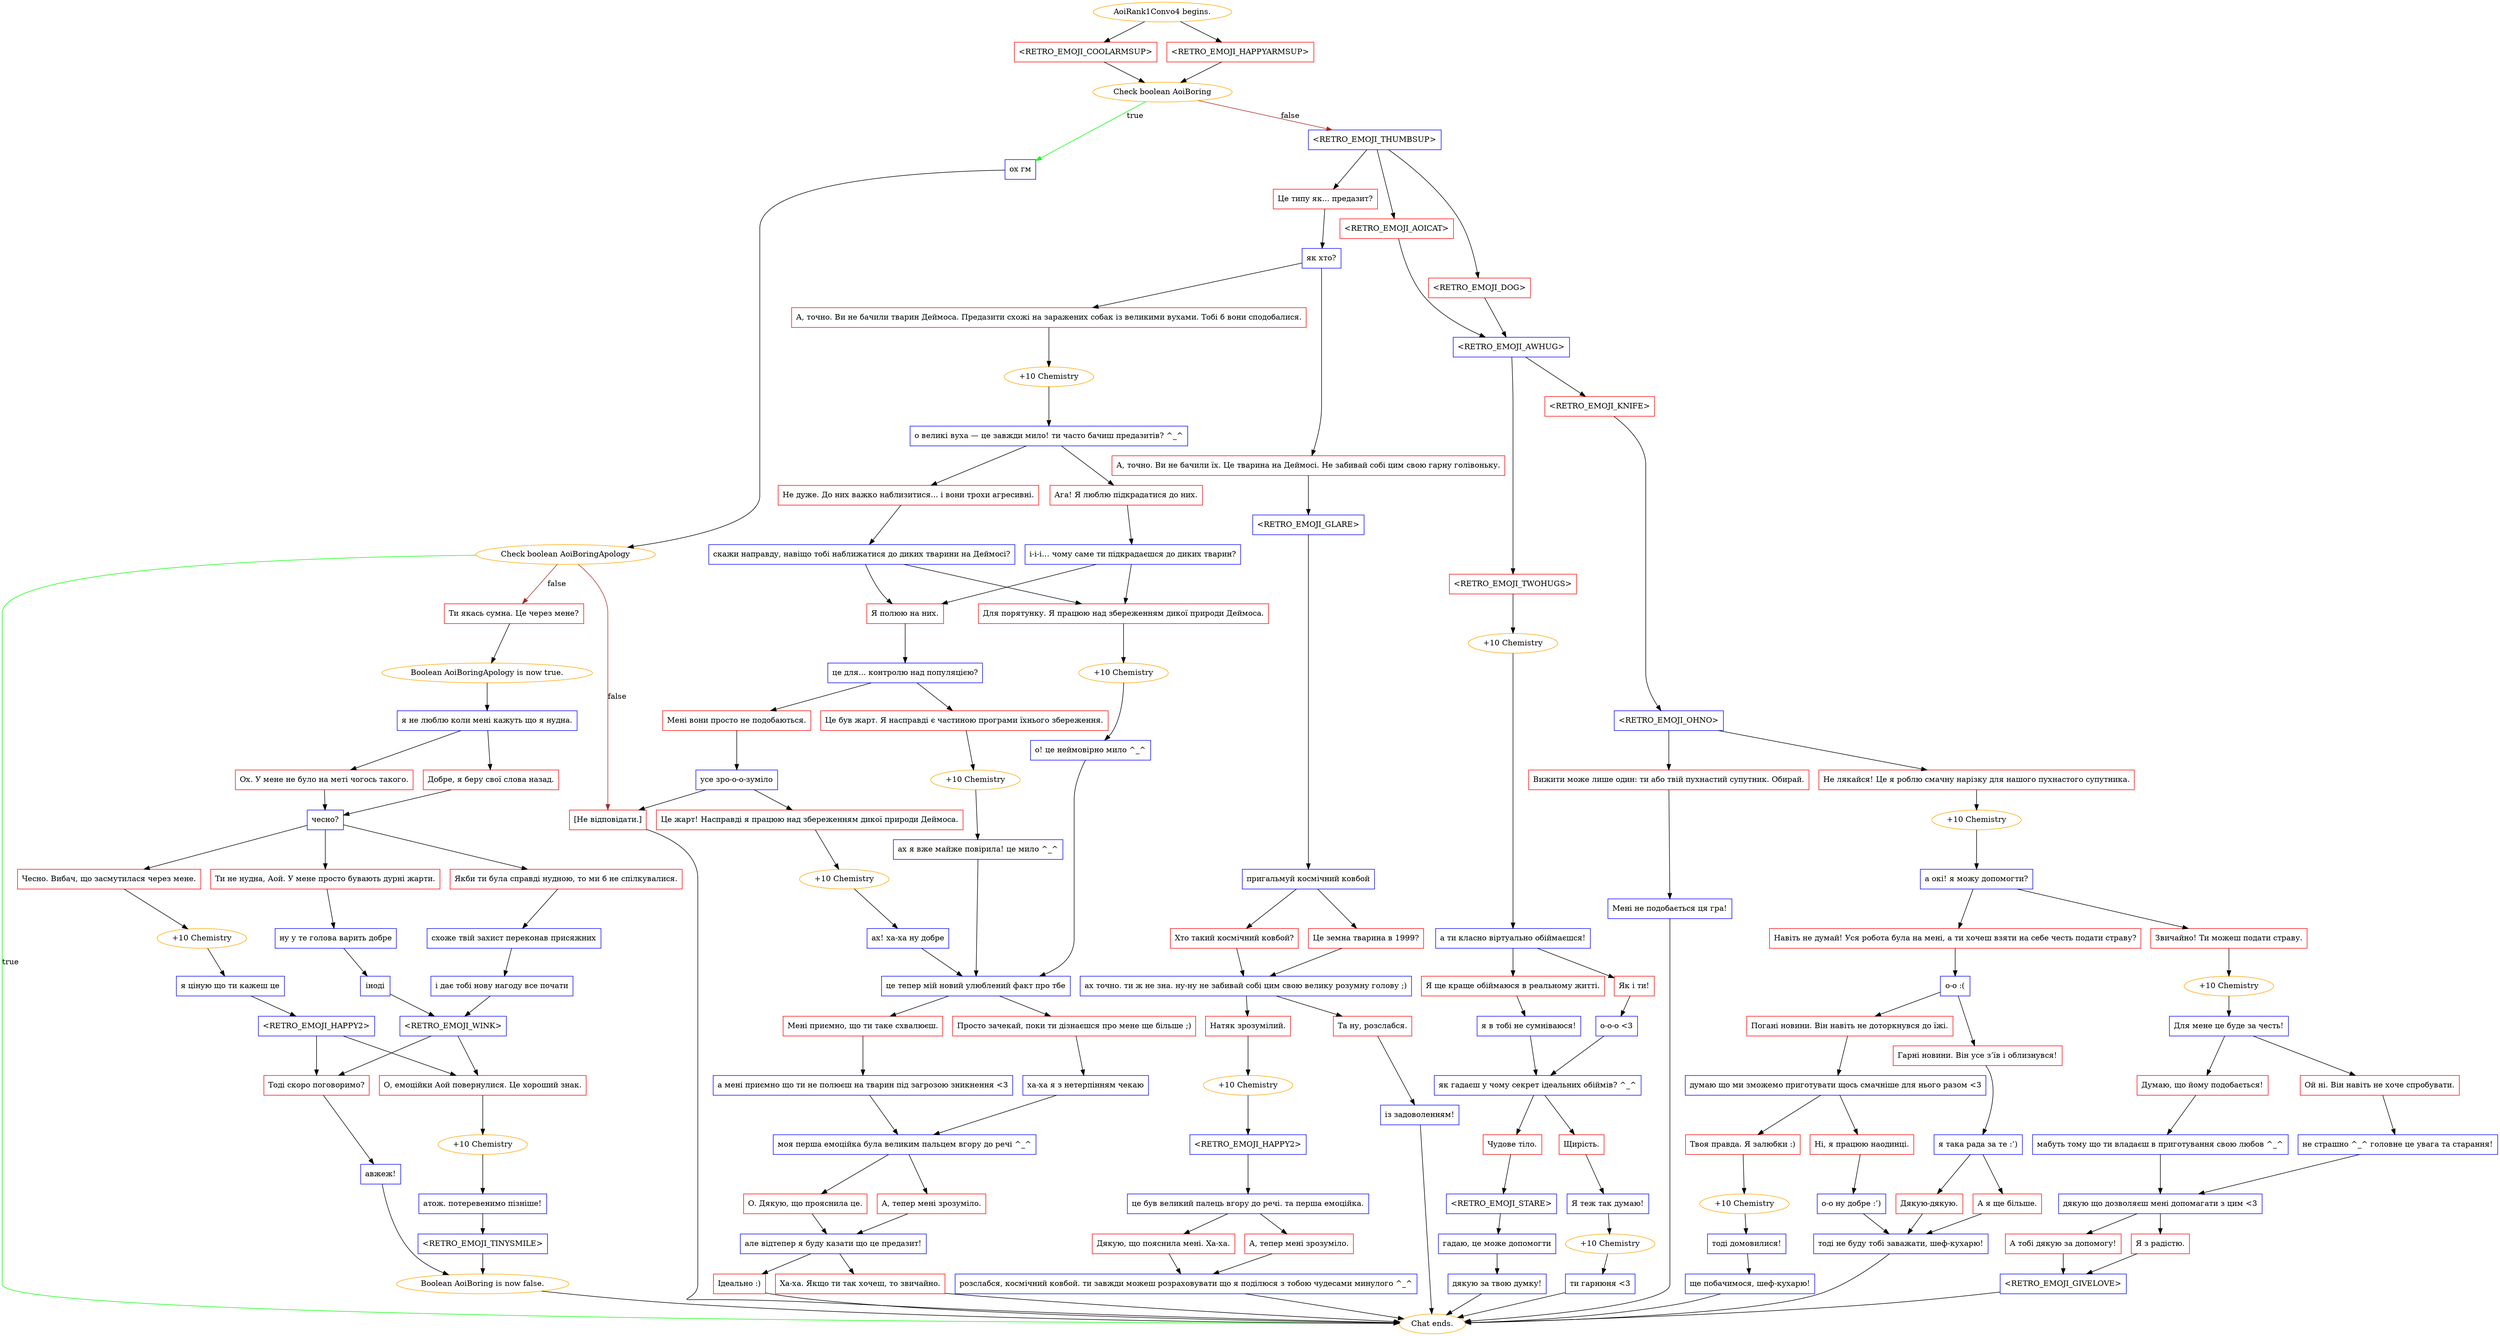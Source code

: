 digraph {
	"AoiRank1Convo4 begins." [color=orange];
		"AoiRank1Convo4 begins." -> j1116239077;
		"AoiRank1Convo4 begins." -> j1334370019;
	j1116239077 [label="<RETRO_EMOJI_COOLARMSUP>",shape=box,color=red];
		j1116239077 -> j3502165041;
	j1334370019 [label="<RETRO_EMOJI_HAPPYARMSUP>",shape=box,color=red];
		j1334370019 -> j3502165041;
	j3502165041 [label="Check boolean AoiBoring",color=orange];
		j3502165041 -> j3144479386 [label=true,color=green];
		j3502165041 -> j3765989599 [label=false,color=brown];
	j3144479386 [label="ох гм",shape=box,color=blue];
		j3144479386 -> j4267925097;
	j3765989599 [label="<RETRO_EMOJI_THUMBSUP>",shape=box,color=blue];
		j3765989599 -> j1710460468;
		j3765989599 -> j3577242513;
		j3765989599 -> j2643560838;
	j4267925097 [label="Check boolean AoiBoringApology",color=orange];
		j4267925097 -> "Chat ends." [label=true,color=green];
		j4267925097 -> j1236516931 [label=false,color=brown];
		j4267925097 -> j3548116585 [label=false,color=brown];
	j1710460468 [label="Це типу як... предазит?",shape=box,color=red];
		j1710460468 -> j2612057703;
	j3577242513 [label="<RETRO_EMOJI_AOICAT>",shape=box,color=red];
		j3577242513 -> j442971118;
	j2643560838 [label="<RETRO_EMOJI_DOG>",shape=box,color=red];
		j2643560838 -> j442971118;
	"Chat ends." [color=orange];
	j1236516931 [label="Ти якась сумна. Це через мене?",shape=box,color=red];
		j1236516931 -> j2599967404;
	j3548116585 [label="[Не відповідати.]",shape=box,color=red];
		j3548116585 -> "Chat ends.";
	j2612057703 [label="як хто?",shape=box,color=blue];
		j2612057703 -> j1661142180;
		j2612057703 -> j1513991789;
	j442971118 [label="<RETRO_EMOJI_AWHUG>",shape=box,color=blue];
		j442971118 -> j3113305380;
		j442971118 -> j565201493;
	j2599967404 [label="Boolean AoiBoringApology is now true.",color=orange];
		j2599967404 -> j4024454823;
	j1661142180 [label="А, точно. Ви не бачили тварин Деймоса. Предазити схожі на заражених собак із великими вухами. Тобі б вони сподобалися.",shape=box,color=red];
		j1661142180 -> j1054863839;
	j1513991789 [label="А, точно. Ви не бачили їх. Це тварина на Деймосі. Не забивай собі цим свою гарну голівоньку.",shape=box,color=red];
		j1513991789 -> j2841487379;
	j3113305380 [label="<RETRO_EMOJI_TWOHUGS>",shape=box,color=red];
		j3113305380 -> j29177672;
	j565201493 [label="<RETRO_EMOJI_KNIFE>",shape=box,color=red];
		j565201493 -> j1895744563;
	j4024454823 [label="я не люблю коли мені кажуть що я нудна.",shape=box,color=blue];
		j4024454823 -> j3288835090;
		j4024454823 -> j2469571086;
	j1054863839 [label="+10 Chemistry",color=orange];
		j1054863839 -> j745575271;
	j2841487379 [label="<RETRO_EMOJI_GLARE>",shape=box,color=blue];
		j2841487379 -> j4075882649;
	j29177672 [label="+10 Chemistry",color=orange];
		j29177672 -> j1175408614;
	j1895744563 [label="<RETRO_EMOJI_OHNO>",shape=box,color=blue];
		j1895744563 -> j585041546;
		j1895744563 -> j3125459424;
	j3288835090 [label="Ох. У мене не було на меті чогось такого.",shape=box,color=red];
		j3288835090 -> j2286389866;
	j2469571086 [label="Добре, я беру свої слова назад.",shape=box,color=red];
		j2469571086 -> j2286389866;
	j745575271 [label="о великі вуха — це завжди мило! ти часто бачиш предазитів? ^_^",shape=box,color=blue];
		j745575271 -> j1735591138;
		j745575271 -> j2210357956;
	j4075882649 [label="пригальмуй космічний ковбой",shape=box,color=blue];
		j4075882649 -> j2760593210;
		j4075882649 -> j216086997;
	j1175408614 [label="а ти класно віртуально обіймаєшся!",shape=box,color=blue];
		j1175408614 -> j3255633002;
		j1175408614 -> j190887991;
	j585041546 [label="Вижити може лише один: ти або твій пухнастий супутник. Обирай.",shape=box,color=red];
		j585041546 -> j3094449034;
	j3125459424 [label="Не лякайся! Це я роблю смачну нарізку для нашого пухнастого супутника.",shape=box,color=red];
		j3125459424 -> j3311482446;
	j2286389866 [label="чесно?",shape=box,color=blue];
		j2286389866 -> j2402244077;
		j2286389866 -> j3684429375;
		j2286389866 -> j4059144709;
	j1735591138 [label="Не дуже. До них важко наблизитися... і вони трохи агресивні.",shape=box,color=red];
		j1735591138 -> j2587575216;
	j2210357956 [label="Ага! Я люблю підкрадатися до них.",shape=box,color=red];
		j2210357956 -> j3362808456;
	j2760593210 [label="Хто такий космічний ковбой?",shape=box,color=red];
		j2760593210 -> j2348442622;
	j216086997 [label="Це земна тварина в 1999?",shape=box,color=red];
		j216086997 -> j2348442622;
	j3255633002 [label="Я ще краще обіймаюся в реальному житті.",shape=box,color=red];
		j3255633002 -> j937014242;
	j190887991 [label="Як і ти!",shape=box,color=red];
		j190887991 -> j4035967466;
	j3094449034 [label="Мені не подобається ця гра!",shape=box,color=blue];
		j3094449034 -> "Chat ends.";
	j3311482446 [label="+10 Chemistry",color=orange];
		j3311482446 -> j2603238549;
	j2402244077 [label="Чесно. Вибач, що засмутилася через мене.",shape=box,color=red];
		j2402244077 -> j1149220098;
	j3684429375 [label="Ти не нудна, Аой. У мене просто бувають дурні жарти.",shape=box,color=red];
		j3684429375 -> j1935859893;
	j4059144709 [label="Якби ти була справді нудною, то ми б не спілкувалися.",shape=box,color=red];
		j4059144709 -> j1565407619;
	j2587575216 [label="cкажи направду, навіщо тобі наближатися до диких тварини на Деймосі?",shape=box,color=blue];
		j2587575216 -> j714604846;
		j2587575216 -> j4074770671;
	j3362808456 [label="і-і-і… чому саме ти підкрадаєшся до диких тварин?",shape=box,color=blue];
		j3362808456 -> j714604846;
		j3362808456 -> j4074770671;
	j2348442622 [label="ах точно. ти ж не зна. ну-ну не забивай собі цим свою велику розумну голову ;)",shape=box,color=blue];
		j2348442622 -> j4013079198;
		j2348442622 -> j1911725439;
	j937014242 [label="я в тобі не сумніваюся!",shape=box,color=blue];
		j937014242 -> j71636;
	j4035967466 [label="o-o-o <3",shape=box,color=blue];
		j4035967466 -> j71636;
	j2603238549 [label="а окі! я можу допомогти?",shape=box,color=blue];
		j2603238549 -> j2418308571;
		j2603238549 -> j3433941502;
	j1149220098 [label="+10 Chemistry",color=orange];
		j1149220098 -> j2634354493;
	j1935859893 [label="ну у те голова варить добре",shape=box,color=blue];
		j1935859893 -> j3625331397;
	j1565407619 [label="схоже твій захист переконав присяжних",shape=box,color=blue];
		j1565407619 -> j1561596892;
	j714604846 [label="Я полюю на них.",shape=box,color=red];
		j714604846 -> j1488941189;
	j4074770671 [label="Для порятунку. Я працюю над збереженням дикої природи Деймоса.",shape=box,color=red];
		j4074770671 -> j3888137020;
	j4013079198 [label="Натяк зрозумілий.",shape=box,color=red];
		j4013079198 -> j1012413041;
	j1911725439 [label="Та ну, розслабся.",shape=box,color=red];
		j1911725439 -> j3830012122;
	j71636 [label="як гадаєш у чому секрет ідеальних обіймів? ^_^",shape=box,color=blue];
		j71636 -> j3112975439;
		j71636 -> j2874981071;
	j2418308571 [label="Навіть не думай! Уся робота була на мені, а ти хочеш взяти на себе честь подати страву?",shape=box,color=red];
		j2418308571 -> j1865537109;
	j3433941502 [label="Звичайно! Ти можеш подати страву.",shape=box,color=red];
		j3433941502 -> j2823809693;
	j2634354493 [label="я ціную що ти кажеш це",shape=box,color=blue];
		j2634354493 -> j1572157123;
	j3625331397 [label="іноді",shape=box,color=blue];
		j3625331397 -> j3818934539;
	j1561596892 [label="і дає тобі нову нагоду все почати",shape=box,color=blue];
		j1561596892 -> j3818934539;
	j1488941189 [label="це для... контролю над популяцією?",shape=box,color=blue];
		j1488941189 -> j1233507430;
		j1488941189 -> j1810276293;
	j3888137020 [label="+10 Chemistry",color=orange];
		j3888137020 -> j208636099;
	j1012413041 [label="+10 Chemistry",color=orange];
		j1012413041 -> j318045422;
	j3830012122 [label="із задоволенням!",shape=box,color=blue];
		j3830012122 -> "Chat ends.";
	j3112975439 [label="Чудове тіло.",shape=box,color=red];
		j3112975439 -> j3271483254;
	j2874981071 [label="Щирість.",shape=box,color=red];
		j2874981071 -> j456288727;
	j1865537109 [label="о-о :(",shape=box,color=blue];
		j1865537109 -> j3653532391;
		j1865537109 -> j415057945;
	j2823809693 [label="+10 Chemistry",color=orange];
		j2823809693 -> j122521575;
	j1572157123 [label="<RETRO_EMOJI_HAPPY2>",shape=box,color=blue];
		j1572157123 -> j1123854804;
		j1572157123 -> j361218459;
	j3818934539 [label="<RETRO_EMOJI_WINK>",shape=box,color=blue];
		j3818934539 -> j1123854804;
		j3818934539 -> j361218459;
	j1233507430 [label="Мені вони просто не подобаються.",shape=box,color=red];
		j1233507430 -> j639880885;
	j1810276293 [label="Це був жарт. Я насправді є частиною програми їхнього збереження.",shape=box,color=red];
		j1810276293 -> j1726785043;
	j208636099 [label="о! це неймовірно мило ^_^",shape=box,color=blue];
		j208636099 -> j1697440196;
	j318045422 [label="<RETRO_EMOJI_HAPPY2>",shape=box,color=blue];
		j318045422 -> j2925418108;
	j3271483254 [label="<RETRO_EMOJI_STARE>",shape=box,color=blue];
		j3271483254 -> j1989920287;
	j456288727 [label="Я теж так думаю!",shape=box,color=blue];
		j456288727 -> j2991638228;
	j3653532391 [label="Погані новини. Він навіть не доторкнувся до їжі.",shape=box,color=red];
		j3653532391 -> j3894256881;
	j415057945 [label="Гарні новини. Він усе з’їв і облизнувся!",shape=box,color=red];
		j415057945 -> j2129207953;
	j122521575 [label="Для мене це буде за честь!",shape=box,color=blue];
		j122521575 -> j2143640204;
		j122521575 -> j4293183253;
	j1123854804 [label="Тоді скоро поговоримо?",shape=box,color=red];
		j1123854804 -> j3984227476;
	j361218459 [label="О, емоційки Аой повернулися. Це хороший знак.",shape=box,color=red];
		j361218459 -> j1159936437;
	j639880885 [label="усе зро-о-о-зуміло",shape=box,color=blue];
		j639880885 -> j4207811444;
		j639880885 -> j3548116585;
	j1726785043 [label="+10 Chemistry",color=orange];
		j1726785043 -> j3439514145;
	j1697440196 [label="це тепер мій новий улюблений факт про тбе",shape=box,color=blue];
		j1697440196 -> j1417332112;
		j1697440196 -> j56946388;
	j2925418108 [label="це був великий палець вгору до речі. та перша емоційка.",shape=box,color=blue];
		j2925418108 -> j3410746942;
		j2925418108 -> j3462837708;
	j1989920287 [label="гадаю, це може допомогти",shape=box,color=blue];
		j1989920287 -> j2240565594;
	j2991638228 [label="+10 Chemistry",color=orange];
		j2991638228 -> j4245510825;
	j3894256881 [label="думаю що ми зможемо приготувати щось смачніше для нього разом <3",shape=box,color=blue];
		j3894256881 -> j996417153;
		j3894256881 -> j2777911661;
	j2129207953 [label="я така рада за те :’)",shape=box,color=blue];
		j2129207953 -> j947916925;
		j2129207953 -> j2150380563;
	j2143640204 [label="Думаю, що йому подобається!",shape=box,color=red];
		j2143640204 -> j892315070;
	j4293183253 [label="Ой ні. Він навіть не хоче спробувати.",shape=box,color=red];
		j4293183253 -> j2898207758;
	j3984227476 [label="авжеж!",shape=box,color=blue];
		j3984227476 -> j2581611291;
	j1159936437 [label="+10 Chemistry",color=orange];
		j1159936437 -> j2793284189;
	j4207811444 [label="Це жарт! Насправді я працюю над збереженням дикої природи Деймоса.",shape=box,color=red];
		j4207811444 -> j561755523;
	j3439514145 [label="ах я вже майже повірила! це мило ^_^",shape=box,color=blue];
		j3439514145 -> j1697440196;
	j1417332112 [label="Мені приємно, що ти таке схвалюєш.",shape=box,color=red];
		j1417332112 -> j2301832199;
	j56946388 [label="Просто зачекай, поки ти дізнаєшся про мене ще більше ;)",shape=box,color=red];
		j56946388 -> j1724001937;
	j3410746942 [label="Дякую, що пояснила мені. Ха-ха.",shape=box,color=red];
		j3410746942 -> j2229173507;
	j3462837708 [label="А, тепер мені зрозуміло.",shape=box,color=red];
		j3462837708 -> j2229173507;
	j2240565594 [label="дякую за твою думку!",shape=box,color=blue];
		j2240565594 -> "Chat ends.";
	j4245510825 [label="ти гарнюня <3",shape=box,color=blue];
		j4245510825 -> "Chat ends.";
	j996417153 [label="Твоя правда. Я залюбки :)",shape=box,color=red];
		j996417153 -> j326694495;
	j2777911661 [label="Ні, я працюю наодинці.",shape=box,color=red];
		j2777911661 -> j1784375800;
	j947916925 [label="Дякую-дякую.",shape=box,color=red];
		j947916925 -> j2463973923;
	j2150380563 [label="А я ще більше.",shape=box,color=red];
		j2150380563 -> j2463973923;
	j892315070 [label="мабуть тому що ти владаєш в приготування свою любов ^_^",shape=box,color=blue];
		j892315070 -> j2261822042;
	j2898207758 [label="не страшно ^_^ головне це увага та старання!",shape=box,color=blue];
		j2898207758 -> j2261822042;
	j2581611291 [label="Boolean AoiBoring is now false.",color=orange];
		j2581611291 -> "Chat ends.";
	j2793284189 [label="атож. потеревенимо пізніше!",shape=box,color=blue];
		j2793284189 -> j153386734;
	j561755523 [label="+10 Chemistry",color=orange];
		j561755523 -> j2659582864;
	j2301832199 [label="а мені приємно що ти не полюєш на тварин під загрозою зникнення <3",shape=box,color=blue];
		j2301832199 -> j1726690050;
	j1724001937 [label="ха-ха я з нетерпінням чекаю",shape=box,color=blue];
		j1724001937 -> j1726690050;
	j2229173507 [label="розслабся, космічний ковбой. ти завжди можеш розраховувати що я поділюся з тобою чудесами минулого ^_^",shape=box,color=blue];
		j2229173507 -> "Chat ends.";
	j326694495 [label="+10 Chemistry",color=orange];
		j326694495 -> j710743452;
	j1784375800 [label="о-о ну добре :’)",shape=box,color=blue];
		j1784375800 -> j2463973923;
	j2463973923 [label="тоді не буду тобі заважати, шеф-кухарю!",shape=box,color=blue];
		j2463973923 -> "Chat ends.";
	j2261822042 [label="дякую що дозволяєш мені допомагати з цим <3",shape=box,color=blue];
		j2261822042 -> j3450741487;
		j2261822042 -> j1814052343;
	j153386734 [label="<RETRO_EMOJI_TINYSMILE>",shape=box,color=blue];
		j153386734 -> j2581611291;
	j2659582864 [label="ах! ха-ха ну добре",shape=box,color=blue];
		j2659582864 -> j1697440196;
	j1726690050 [label="моя перша емоційка була великим пальцем вгору до речі ^_^",shape=box,color=blue];
		j1726690050 -> j3206172945;
		j1726690050 -> j1965356174;
	j710743452 [label="тоді домовилися!",shape=box,color=blue];
		j710743452 -> j1348212229;
	j3450741487 [label="А тобі дякую за допомогу!",shape=box,color=red];
		j3450741487 -> j3455463371;
	j1814052343 [label="Я з радістю.",shape=box,color=red];
		j1814052343 -> j3455463371;
	j3206172945 [label="О. Дякую, що прояснила це.",shape=box,color=red];
		j3206172945 -> j99293605;
	j1965356174 [label="А, тепер мені зрозуміло.",shape=box,color=red];
		j1965356174 -> j99293605;
	j1348212229 [label="ще побачимося, шеф-кухарю!",shape=box,color=blue];
		j1348212229 -> "Chat ends.";
	j3455463371 [label="<RETRO_EMOJI_GIVELOVE>",shape=box,color=blue];
		j3455463371 -> "Chat ends.";
	j99293605 [label="але відтепер я буду казати що це предазит!",shape=box,color=blue];
		j99293605 -> j3846557324;
		j99293605 -> j503711364;
	j3846557324 [label="Ідеально :)",shape=box,color=red];
		j3846557324 -> "Chat ends.";
	j503711364 [label="Ха-ха. Якщо ти так хочеш, то звичайно.",shape=box,color=red];
		j503711364 -> "Chat ends.";
}